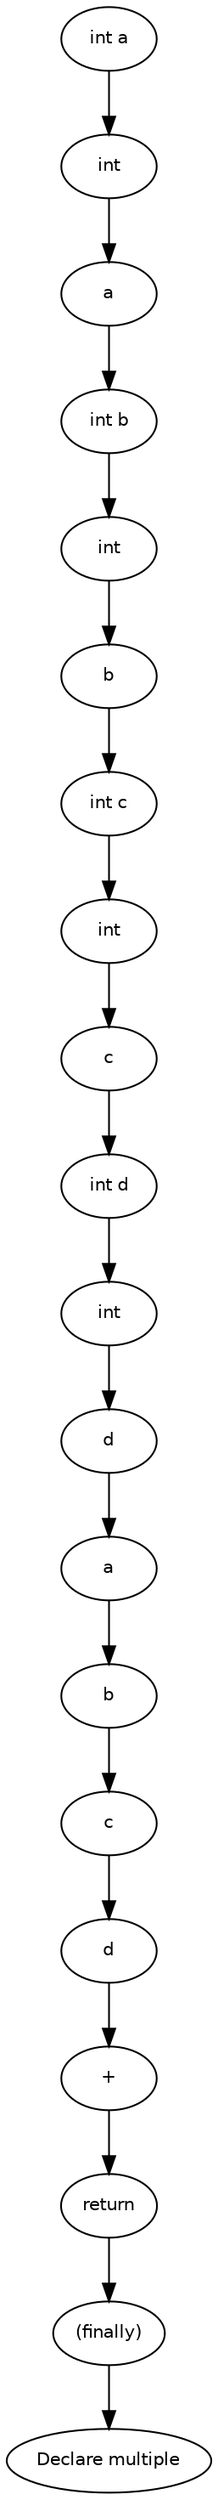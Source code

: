 digraph multiple {
  19 [
    label = c,
    fontname = Helvetica,
    fontsize = 10
  ];
  18 [
    label = b,
    fontname = Helvetica,
    fontsize = 10
  ];
  17 [
    label = a,
    fontname = Helvetica,
    fontsize = 10
  ];
  16 [
    label = "+",
    fontname = Helvetica,
    fontsize = 10
  ];
  15 [
    label = return,
    fontname = Helvetica,
    fontsize = 10
  ];
  14 [
    label = d,
    fontname = Helvetica,
    fontsize = 10
  ];
  13 [
    label = int,
    fontname = Helvetica,
    fontsize = 10
  ];
  12 [
    label = "int d",
    fontname = Helvetica,
    fontsize = 10
  ];
  11 [
    label = c,
    fontname = Helvetica,
    fontsize = 10
  ];
  10 [
    label = int,
    fontname = Helvetica,
    fontsize = 10
  ];
  9 [
    label = "int c",
    fontname = Helvetica,
    fontsize = 10
  ];
  8 [
    label = b,
    fontname = Helvetica,
    fontsize = 10
  ];
  7 [
    label = int,
    fontname = Helvetica,
    fontsize = 10
  ];
  6 [
    label = "int b",
    fontname = Helvetica,
    fontsize = 10
  ];
  5 [
    label = a,
    fontname = Helvetica,
    fontsize = 10
  ];
  4 [
    label = int,
    fontname = Helvetica,
    fontsize = 10
  ];
  3 [
    label = "int a",
    fontname = Helvetica,
    fontsize = 10
  ];
  2 [
    label = "(finally)",
    fontname = Helvetica,
    fontsize = 10
  ];
  0 [
    label = "Declare multiple",
    fontname = Helvetica,
    fontsize = 10
  ];
  20 [
    label = d,
    fontname = Helvetica,
    fontsize = 10
  ];
  14 -> 17 [
    label = ""
  ];
  3 -> 4 [
    label = ""
  ];
  13 -> 14 [
    label = ""
  ];
  11 -> 12 [
    label = ""
  ];
  12 -> 13 [
    label = ""
  ];
  19 -> 20 [
    label = ""
  ];
  7 -> 8 [
    label = ""
  ];
  18 -> 19 [
    label = ""
  ];
  6 -> 7 [
    label = ""
  ];
  17 -> 18 [
    label = ""
  ];
  5 -> 6 [
    label = ""
  ];
  4 -> 5 [
    label = ""
  ];
  2 -> 0 [
    label = ""
  ];
  15 -> 2 [
    label = ""
  ];
  10 -> 11 [
    label = ""
  ];
  16 -> 15 [
    label = ""
  ];
  9 -> 10 [
    label = ""
  ];
  20 -> 16 [
    label = ""
  ];
  8 -> 9 [
    label = ""
  ];
}
